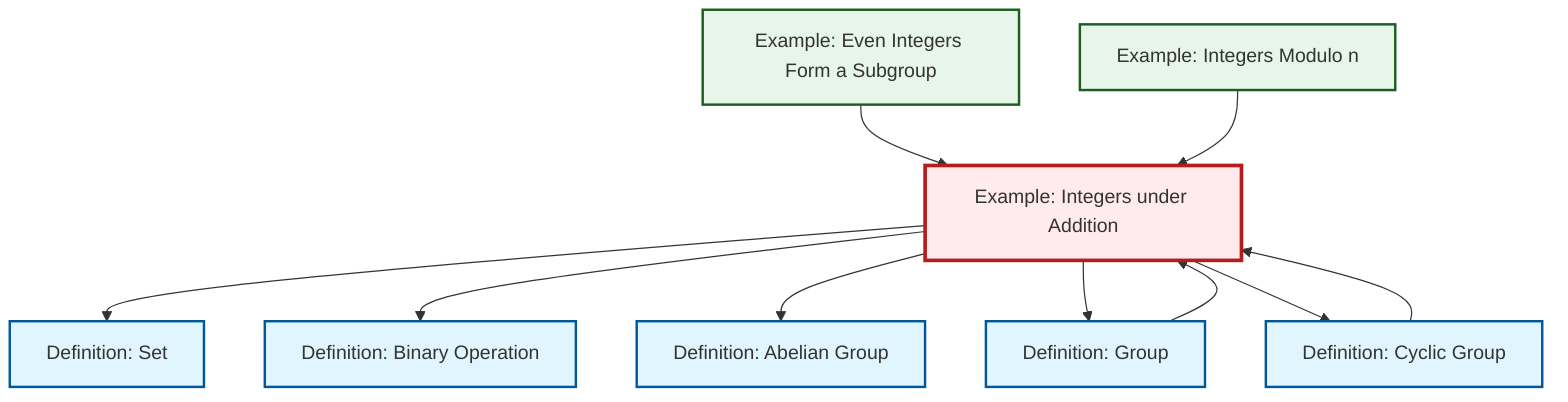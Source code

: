 graph TD
    classDef definition fill:#e1f5fe,stroke:#01579b,stroke-width:2px
    classDef theorem fill:#f3e5f5,stroke:#4a148c,stroke-width:2px
    classDef axiom fill:#fff3e0,stroke:#e65100,stroke-width:2px
    classDef example fill:#e8f5e9,stroke:#1b5e20,stroke-width:2px
    classDef current fill:#ffebee,stroke:#b71c1c,stroke-width:3px
    ex-even-integers-subgroup["Example: Even Integers Form a Subgroup"]:::example
    def-set["Definition: Set"]:::definition
    def-cyclic-group["Definition: Cyclic Group"]:::definition
    ex-integers-addition["Example: Integers under Addition"]:::example
    def-group["Definition: Group"]:::definition
    def-binary-operation["Definition: Binary Operation"]:::definition
    def-abelian-group["Definition: Abelian Group"]:::definition
    ex-quotient-integers-mod-n["Example: Integers Modulo n"]:::example
    ex-integers-addition --> def-set
    def-cyclic-group --> ex-integers-addition
    ex-integers-addition --> def-binary-operation
    ex-integers-addition --> def-abelian-group
    ex-integers-addition --> def-group
    ex-even-integers-subgroup --> ex-integers-addition
    def-group --> ex-integers-addition
    ex-quotient-integers-mod-n --> ex-integers-addition
    ex-integers-addition --> def-cyclic-group
    class ex-integers-addition current